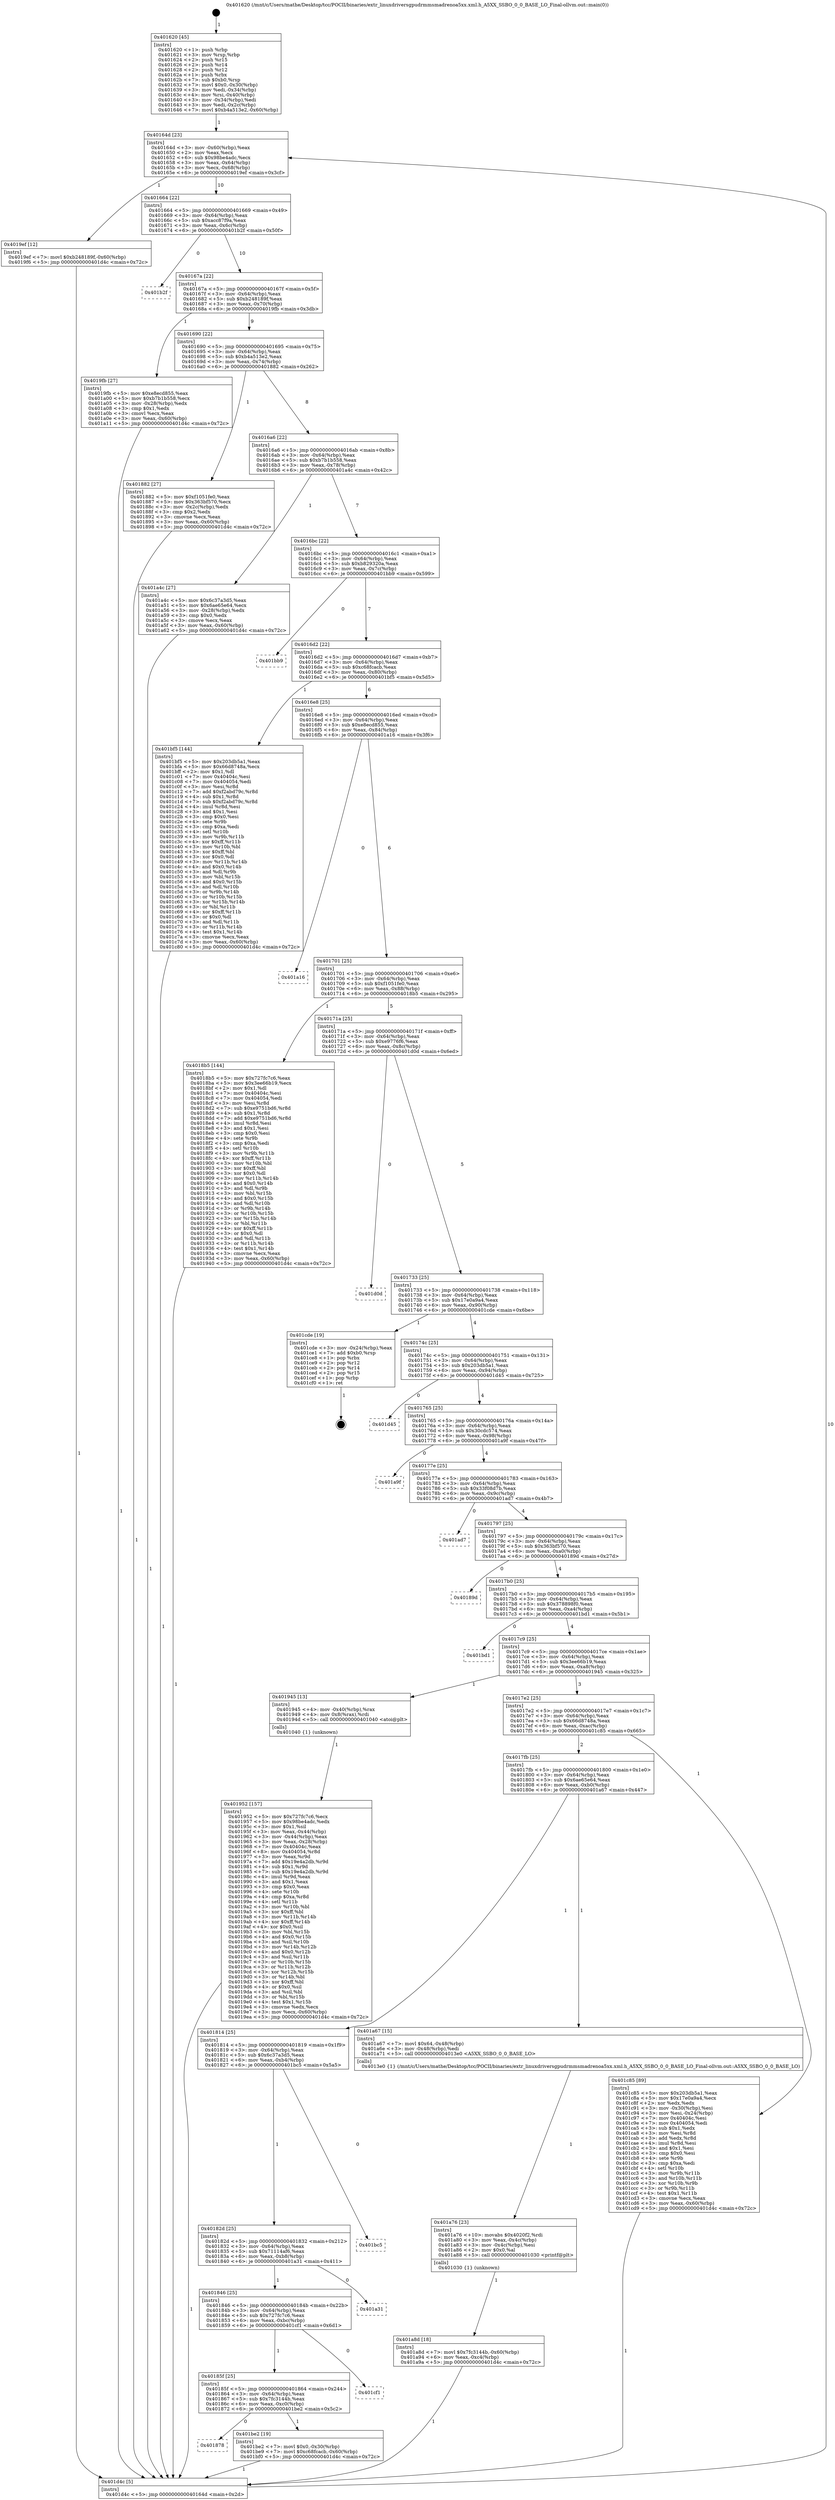 digraph "0x401620" {
  label = "0x401620 (/mnt/c/Users/mathe/Desktop/tcc/POCII/binaries/extr_linuxdriversgpudrmmsmadrenoa5xx.xml.h_A5XX_SSBO_0_0_BASE_LO_Final-ollvm.out::main(0))"
  labelloc = "t"
  node[shape=record]

  Entry [label="",width=0.3,height=0.3,shape=circle,fillcolor=black,style=filled]
  "0x40164d" [label="{
     0x40164d [23]\l
     | [instrs]\l
     &nbsp;&nbsp;0x40164d \<+3\>: mov -0x60(%rbp),%eax\l
     &nbsp;&nbsp;0x401650 \<+2\>: mov %eax,%ecx\l
     &nbsp;&nbsp;0x401652 \<+6\>: sub $0x98be4adc,%ecx\l
     &nbsp;&nbsp;0x401658 \<+3\>: mov %eax,-0x64(%rbp)\l
     &nbsp;&nbsp;0x40165b \<+3\>: mov %ecx,-0x68(%rbp)\l
     &nbsp;&nbsp;0x40165e \<+6\>: je 00000000004019ef \<main+0x3cf\>\l
  }"]
  "0x4019ef" [label="{
     0x4019ef [12]\l
     | [instrs]\l
     &nbsp;&nbsp;0x4019ef \<+7\>: movl $0xb248189f,-0x60(%rbp)\l
     &nbsp;&nbsp;0x4019f6 \<+5\>: jmp 0000000000401d4c \<main+0x72c\>\l
  }"]
  "0x401664" [label="{
     0x401664 [22]\l
     | [instrs]\l
     &nbsp;&nbsp;0x401664 \<+5\>: jmp 0000000000401669 \<main+0x49\>\l
     &nbsp;&nbsp;0x401669 \<+3\>: mov -0x64(%rbp),%eax\l
     &nbsp;&nbsp;0x40166c \<+5\>: sub $0xacc87f9a,%eax\l
     &nbsp;&nbsp;0x401671 \<+3\>: mov %eax,-0x6c(%rbp)\l
     &nbsp;&nbsp;0x401674 \<+6\>: je 0000000000401b2f \<main+0x50f\>\l
  }"]
  Exit [label="",width=0.3,height=0.3,shape=circle,fillcolor=black,style=filled,peripheries=2]
  "0x401b2f" [label="{
     0x401b2f\l
  }", style=dashed]
  "0x40167a" [label="{
     0x40167a [22]\l
     | [instrs]\l
     &nbsp;&nbsp;0x40167a \<+5\>: jmp 000000000040167f \<main+0x5f\>\l
     &nbsp;&nbsp;0x40167f \<+3\>: mov -0x64(%rbp),%eax\l
     &nbsp;&nbsp;0x401682 \<+5\>: sub $0xb248189f,%eax\l
     &nbsp;&nbsp;0x401687 \<+3\>: mov %eax,-0x70(%rbp)\l
     &nbsp;&nbsp;0x40168a \<+6\>: je 00000000004019fb \<main+0x3db\>\l
  }"]
  "0x401878" [label="{
     0x401878\l
  }", style=dashed]
  "0x4019fb" [label="{
     0x4019fb [27]\l
     | [instrs]\l
     &nbsp;&nbsp;0x4019fb \<+5\>: mov $0xe8ecd855,%eax\l
     &nbsp;&nbsp;0x401a00 \<+5\>: mov $0xb7b1b558,%ecx\l
     &nbsp;&nbsp;0x401a05 \<+3\>: mov -0x28(%rbp),%edx\l
     &nbsp;&nbsp;0x401a08 \<+3\>: cmp $0x1,%edx\l
     &nbsp;&nbsp;0x401a0b \<+3\>: cmovl %ecx,%eax\l
     &nbsp;&nbsp;0x401a0e \<+3\>: mov %eax,-0x60(%rbp)\l
     &nbsp;&nbsp;0x401a11 \<+5\>: jmp 0000000000401d4c \<main+0x72c\>\l
  }"]
  "0x401690" [label="{
     0x401690 [22]\l
     | [instrs]\l
     &nbsp;&nbsp;0x401690 \<+5\>: jmp 0000000000401695 \<main+0x75\>\l
     &nbsp;&nbsp;0x401695 \<+3\>: mov -0x64(%rbp),%eax\l
     &nbsp;&nbsp;0x401698 \<+5\>: sub $0xb4a513e2,%eax\l
     &nbsp;&nbsp;0x40169d \<+3\>: mov %eax,-0x74(%rbp)\l
     &nbsp;&nbsp;0x4016a0 \<+6\>: je 0000000000401882 \<main+0x262\>\l
  }"]
  "0x401be2" [label="{
     0x401be2 [19]\l
     | [instrs]\l
     &nbsp;&nbsp;0x401be2 \<+7\>: movl $0x0,-0x30(%rbp)\l
     &nbsp;&nbsp;0x401be9 \<+7\>: movl $0xc68fcacb,-0x60(%rbp)\l
     &nbsp;&nbsp;0x401bf0 \<+5\>: jmp 0000000000401d4c \<main+0x72c\>\l
  }"]
  "0x401882" [label="{
     0x401882 [27]\l
     | [instrs]\l
     &nbsp;&nbsp;0x401882 \<+5\>: mov $0xf1051fe0,%eax\l
     &nbsp;&nbsp;0x401887 \<+5\>: mov $0x363bf570,%ecx\l
     &nbsp;&nbsp;0x40188c \<+3\>: mov -0x2c(%rbp),%edx\l
     &nbsp;&nbsp;0x40188f \<+3\>: cmp $0x2,%edx\l
     &nbsp;&nbsp;0x401892 \<+3\>: cmovne %ecx,%eax\l
     &nbsp;&nbsp;0x401895 \<+3\>: mov %eax,-0x60(%rbp)\l
     &nbsp;&nbsp;0x401898 \<+5\>: jmp 0000000000401d4c \<main+0x72c\>\l
  }"]
  "0x4016a6" [label="{
     0x4016a6 [22]\l
     | [instrs]\l
     &nbsp;&nbsp;0x4016a6 \<+5\>: jmp 00000000004016ab \<main+0x8b\>\l
     &nbsp;&nbsp;0x4016ab \<+3\>: mov -0x64(%rbp),%eax\l
     &nbsp;&nbsp;0x4016ae \<+5\>: sub $0xb7b1b558,%eax\l
     &nbsp;&nbsp;0x4016b3 \<+3\>: mov %eax,-0x78(%rbp)\l
     &nbsp;&nbsp;0x4016b6 \<+6\>: je 0000000000401a4c \<main+0x42c\>\l
  }"]
  "0x401d4c" [label="{
     0x401d4c [5]\l
     | [instrs]\l
     &nbsp;&nbsp;0x401d4c \<+5\>: jmp 000000000040164d \<main+0x2d\>\l
  }"]
  "0x401620" [label="{
     0x401620 [45]\l
     | [instrs]\l
     &nbsp;&nbsp;0x401620 \<+1\>: push %rbp\l
     &nbsp;&nbsp;0x401621 \<+3\>: mov %rsp,%rbp\l
     &nbsp;&nbsp;0x401624 \<+2\>: push %r15\l
     &nbsp;&nbsp;0x401626 \<+2\>: push %r14\l
     &nbsp;&nbsp;0x401628 \<+2\>: push %r12\l
     &nbsp;&nbsp;0x40162a \<+1\>: push %rbx\l
     &nbsp;&nbsp;0x40162b \<+7\>: sub $0xb0,%rsp\l
     &nbsp;&nbsp;0x401632 \<+7\>: movl $0x0,-0x30(%rbp)\l
     &nbsp;&nbsp;0x401639 \<+3\>: mov %edi,-0x34(%rbp)\l
     &nbsp;&nbsp;0x40163c \<+4\>: mov %rsi,-0x40(%rbp)\l
     &nbsp;&nbsp;0x401640 \<+3\>: mov -0x34(%rbp),%edi\l
     &nbsp;&nbsp;0x401643 \<+3\>: mov %edi,-0x2c(%rbp)\l
     &nbsp;&nbsp;0x401646 \<+7\>: movl $0xb4a513e2,-0x60(%rbp)\l
  }"]
  "0x40185f" [label="{
     0x40185f [25]\l
     | [instrs]\l
     &nbsp;&nbsp;0x40185f \<+5\>: jmp 0000000000401864 \<main+0x244\>\l
     &nbsp;&nbsp;0x401864 \<+3\>: mov -0x64(%rbp),%eax\l
     &nbsp;&nbsp;0x401867 \<+5\>: sub $0x7fc3144b,%eax\l
     &nbsp;&nbsp;0x40186c \<+6\>: mov %eax,-0xc0(%rbp)\l
     &nbsp;&nbsp;0x401872 \<+6\>: je 0000000000401be2 \<main+0x5c2\>\l
  }"]
  "0x401a4c" [label="{
     0x401a4c [27]\l
     | [instrs]\l
     &nbsp;&nbsp;0x401a4c \<+5\>: mov $0x6c37a3d5,%eax\l
     &nbsp;&nbsp;0x401a51 \<+5\>: mov $0x6ae65e64,%ecx\l
     &nbsp;&nbsp;0x401a56 \<+3\>: mov -0x28(%rbp),%edx\l
     &nbsp;&nbsp;0x401a59 \<+3\>: cmp $0x0,%edx\l
     &nbsp;&nbsp;0x401a5c \<+3\>: cmove %ecx,%eax\l
     &nbsp;&nbsp;0x401a5f \<+3\>: mov %eax,-0x60(%rbp)\l
     &nbsp;&nbsp;0x401a62 \<+5\>: jmp 0000000000401d4c \<main+0x72c\>\l
  }"]
  "0x4016bc" [label="{
     0x4016bc [22]\l
     | [instrs]\l
     &nbsp;&nbsp;0x4016bc \<+5\>: jmp 00000000004016c1 \<main+0xa1\>\l
     &nbsp;&nbsp;0x4016c1 \<+3\>: mov -0x64(%rbp),%eax\l
     &nbsp;&nbsp;0x4016c4 \<+5\>: sub $0xb829320a,%eax\l
     &nbsp;&nbsp;0x4016c9 \<+3\>: mov %eax,-0x7c(%rbp)\l
     &nbsp;&nbsp;0x4016cc \<+6\>: je 0000000000401bb9 \<main+0x599\>\l
  }"]
  "0x401cf1" [label="{
     0x401cf1\l
  }", style=dashed]
  "0x401bb9" [label="{
     0x401bb9\l
  }", style=dashed]
  "0x4016d2" [label="{
     0x4016d2 [22]\l
     | [instrs]\l
     &nbsp;&nbsp;0x4016d2 \<+5\>: jmp 00000000004016d7 \<main+0xb7\>\l
     &nbsp;&nbsp;0x4016d7 \<+3\>: mov -0x64(%rbp),%eax\l
     &nbsp;&nbsp;0x4016da \<+5\>: sub $0xc68fcacb,%eax\l
     &nbsp;&nbsp;0x4016df \<+3\>: mov %eax,-0x80(%rbp)\l
     &nbsp;&nbsp;0x4016e2 \<+6\>: je 0000000000401bf5 \<main+0x5d5\>\l
  }"]
  "0x401846" [label="{
     0x401846 [25]\l
     | [instrs]\l
     &nbsp;&nbsp;0x401846 \<+5\>: jmp 000000000040184b \<main+0x22b\>\l
     &nbsp;&nbsp;0x40184b \<+3\>: mov -0x64(%rbp),%eax\l
     &nbsp;&nbsp;0x40184e \<+5\>: sub $0x727fc7c6,%eax\l
     &nbsp;&nbsp;0x401853 \<+6\>: mov %eax,-0xbc(%rbp)\l
     &nbsp;&nbsp;0x401859 \<+6\>: je 0000000000401cf1 \<main+0x6d1\>\l
  }"]
  "0x401bf5" [label="{
     0x401bf5 [144]\l
     | [instrs]\l
     &nbsp;&nbsp;0x401bf5 \<+5\>: mov $0x203db5a1,%eax\l
     &nbsp;&nbsp;0x401bfa \<+5\>: mov $0x66d8748a,%ecx\l
     &nbsp;&nbsp;0x401bff \<+2\>: mov $0x1,%dl\l
     &nbsp;&nbsp;0x401c01 \<+7\>: mov 0x40404c,%esi\l
     &nbsp;&nbsp;0x401c08 \<+7\>: mov 0x404054,%edi\l
     &nbsp;&nbsp;0x401c0f \<+3\>: mov %esi,%r8d\l
     &nbsp;&nbsp;0x401c12 \<+7\>: add $0xf2abd79c,%r8d\l
     &nbsp;&nbsp;0x401c19 \<+4\>: sub $0x1,%r8d\l
     &nbsp;&nbsp;0x401c1d \<+7\>: sub $0xf2abd79c,%r8d\l
     &nbsp;&nbsp;0x401c24 \<+4\>: imul %r8d,%esi\l
     &nbsp;&nbsp;0x401c28 \<+3\>: and $0x1,%esi\l
     &nbsp;&nbsp;0x401c2b \<+3\>: cmp $0x0,%esi\l
     &nbsp;&nbsp;0x401c2e \<+4\>: sete %r9b\l
     &nbsp;&nbsp;0x401c32 \<+3\>: cmp $0xa,%edi\l
     &nbsp;&nbsp;0x401c35 \<+4\>: setl %r10b\l
     &nbsp;&nbsp;0x401c39 \<+3\>: mov %r9b,%r11b\l
     &nbsp;&nbsp;0x401c3c \<+4\>: xor $0xff,%r11b\l
     &nbsp;&nbsp;0x401c40 \<+3\>: mov %r10b,%bl\l
     &nbsp;&nbsp;0x401c43 \<+3\>: xor $0xff,%bl\l
     &nbsp;&nbsp;0x401c46 \<+3\>: xor $0x0,%dl\l
     &nbsp;&nbsp;0x401c49 \<+3\>: mov %r11b,%r14b\l
     &nbsp;&nbsp;0x401c4c \<+4\>: and $0x0,%r14b\l
     &nbsp;&nbsp;0x401c50 \<+3\>: and %dl,%r9b\l
     &nbsp;&nbsp;0x401c53 \<+3\>: mov %bl,%r15b\l
     &nbsp;&nbsp;0x401c56 \<+4\>: and $0x0,%r15b\l
     &nbsp;&nbsp;0x401c5a \<+3\>: and %dl,%r10b\l
     &nbsp;&nbsp;0x401c5d \<+3\>: or %r9b,%r14b\l
     &nbsp;&nbsp;0x401c60 \<+3\>: or %r10b,%r15b\l
     &nbsp;&nbsp;0x401c63 \<+3\>: xor %r15b,%r14b\l
     &nbsp;&nbsp;0x401c66 \<+3\>: or %bl,%r11b\l
     &nbsp;&nbsp;0x401c69 \<+4\>: xor $0xff,%r11b\l
     &nbsp;&nbsp;0x401c6d \<+3\>: or $0x0,%dl\l
     &nbsp;&nbsp;0x401c70 \<+3\>: and %dl,%r11b\l
     &nbsp;&nbsp;0x401c73 \<+3\>: or %r11b,%r14b\l
     &nbsp;&nbsp;0x401c76 \<+4\>: test $0x1,%r14b\l
     &nbsp;&nbsp;0x401c7a \<+3\>: cmovne %ecx,%eax\l
     &nbsp;&nbsp;0x401c7d \<+3\>: mov %eax,-0x60(%rbp)\l
     &nbsp;&nbsp;0x401c80 \<+5\>: jmp 0000000000401d4c \<main+0x72c\>\l
  }"]
  "0x4016e8" [label="{
     0x4016e8 [25]\l
     | [instrs]\l
     &nbsp;&nbsp;0x4016e8 \<+5\>: jmp 00000000004016ed \<main+0xcd\>\l
     &nbsp;&nbsp;0x4016ed \<+3\>: mov -0x64(%rbp),%eax\l
     &nbsp;&nbsp;0x4016f0 \<+5\>: sub $0xe8ecd855,%eax\l
     &nbsp;&nbsp;0x4016f5 \<+6\>: mov %eax,-0x84(%rbp)\l
     &nbsp;&nbsp;0x4016fb \<+6\>: je 0000000000401a16 \<main+0x3f6\>\l
  }"]
  "0x401a31" [label="{
     0x401a31\l
  }", style=dashed]
  "0x401a16" [label="{
     0x401a16\l
  }", style=dashed]
  "0x401701" [label="{
     0x401701 [25]\l
     | [instrs]\l
     &nbsp;&nbsp;0x401701 \<+5\>: jmp 0000000000401706 \<main+0xe6\>\l
     &nbsp;&nbsp;0x401706 \<+3\>: mov -0x64(%rbp),%eax\l
     &nbsp;&nbsp;0x401709 \<+5\>: sub $0xf1051fe0,%eax\l
     &nbsp;&nbsp;0x40170e \<+6\>: mov %eax,-0x88(%rbp)\l
     &nbsp;&nbsp;0x401714 \<+6\>: je 00000000004018b5 \<main+0x295\>\l
  }"]
  "0x40182d" [label="{
     0x40182d [25]\l
     | [instrs]\l
     &nbsp;&nbsp;0x40182d \<+5\>: jmp 0000000000401832 \<main+0x212\>\l
     &nbsp;&nbsp;0x401832 \<+3\>: mov -0x64(%rbp),%eax\l
     &nbsp;&nbsp;0x401835 \<+5\>: sub $0x71114af6,%eax\l
     &nbsp;&nbsp;0x40183a \<+6\>: mov %eax,-0xb8(%rbp)\l
     &nbsp;&nbsp;0x401840 \<+6\>: je 0000000000401a31 \<main+0x411\>\l
  }"]
  "0x4018b5" [label="{
     0x4018b5 [144]\l
     | [instrs]\l
     &nbsp;&nbsp;0x4018b5 \<+5\>: mov $0x727fc7c6,%eax\l
     &nbsp;&nbsp;0x4018ba \<+5\>: mov $0x3ee66b19,%ecx\l
     &nbsp;&nbsp;0x4018bf \<+2\>: mov $0x1,%dl\l
     &nbsp;&nbsp;0x4018c1 \<+7\>: mov 0x40404c,%esi\l
     &nbsp;&nbsp;0x4018c8 \<+7\>: mov 0x404054,%edi\l
     &nbsp;&nbsp;0x4018cf \<+3\>: mov %esi,%r8d\l
     &nbsp;&nbsp;0x4018d2 \<+7\>: sub $0xe9751bd6,%r8d\l
     &nbsp;&nbsp;0x4018d9 \<+4\>: sub $0x1,%r8d\l
     &nbsp;&nbsp;0x4018dd \<+7\>: add $0xe9751bd6,%r8d\l
     &nbsp;&nbsp;0x4018e4 \<+4\>: imul %r8d,%esi\l
     &nbsp;&nbsp;0x4018e8 \<+3\>: and $0x1,%esi\l
     &nbsp;&nbsp;0x4018eb \<+3\>: cmp $0x0,%esi\l
     &nbsp;&nbsp;0x4018ee \<+4\>: sete %r9b\l
     &nbsp;&nbsp;0x4018f2 \<+3\>: cmp $0xa,%edi\l
     &nbsp;&nbsp;0x4018f5 \<+4\>: setl %r10b\l
     &nbsp;&nbsp;0x4018f9 \<+3\>: mov %r9b,%r11b\l
     &nbsp;&nbsp;0x4018fc \<+4\>: xor $0xff,%r11b\l
     &nbsp;&nbsp;0x401900 \<+3\>: mov %r10b,%bl\l
     &nbsp;&nbsp;0x401903 \<+3\>: xor $0xff,%bl\l
     &nbsp;&nbsp;0x401906 \<+3\>: xor $0x0,%dl\l
     &nbsp;&nbsp;0x401909 \<+3\>: mov %r11b,%r14b\l
     &nbsp;&nbsp;0x40190c \<+4\>: and $0x0,%r14b\l
     &nbsp;&nbsp;0x401910 \<+3\>: and %dl,%r9b\l
     &nbsp;&nbsp;0x401913 \<+3\>: mov %bl,%r15b\l
     &nbsp;&nbsp;0x401916 \<+4\>: and $0x0,%r15b\l
     &nbsp;&nbsp;0x40191a \<+3\>: and %dl,%r10b\l
     &nbsp;&nbsp;0x40191d \<+3\>: or %r9b,%r14b\l
     &nbsp;&nbsp;0x401920 \<+3\>: or %r10b,%r15b\l
     &nbsp;&nbsp;0x401923 \<+3\>: xor %r15b,%r14b\l
     &nbsp;&nbsp;0x401926 \<+3\>: or %bl,%r11b\l
     &nbsp;&nbsp;0x401929 \<+4\>: xor $0xff,%r11b\l
     &nbsp;&nbsp;0x40192d \<+3\>: or $0x0,%dl\l
     &nbsp;&nbsp;0x401930 \<+3\>: and %dl,%r11b\l
     &nbsp;&nbsp;0x401933 \<+3\>: or %r11b,%r14b\l
     &nbsp;&nbsp;0x401936 \<+4\>: test $0x1,%r14b\l
     &nbsp;&nbsp;0x40193a \<+3\>: cmovne %ecx,%eax\l
     &nbsp;&nbsp;0x40193d \<+3\>: mov %eax,-0x60(%rbp)\l
     &nbsp;&nbsp;0x401940 \<+5\>: jmp 0000000000401d4c \<main+0x72c\>\l
  }"]
  "0x40171a" [label="{
     0x40171a [25]\l
     | [instrs]\l
     &nbsp;&nbsp;0x40171a \<+5\>: jmp 000000000040171f \<main+0xff\>\l
     &nbsp;&nbsp;0x40171f \<+3\>: mov -0x64(%rbp),%eax\l
     &nbsp;&nbsp;0x401722 \<+5\>: sub $0xe9776f6,%eax\l
     &nbsp;&nbsp;0x401727 \<+6\>: mov %eax,-0x8c(%rbp)\l
     &nbsp;&nbsp;0x40172d \<+6\>: je 0000000000401d0d \<main+0x6ed\>\l
  }"]
  "0x401bc5" [label="{
     0x401bc5\l
  }", style=dashed]
  "0x401d0d" [label="{
     0x401d0d\l
  }", style=dashed]
  "0x401733" [label="{
     0x401733 [25]\l
     | [instrs]\l
     &nbsp;&nbsp;0x401733 \<+5\>: jmp 0000000000401738 \<main+0x118\>\l
     &nbsp;&nbsp;0x401738 \<+3\>: mov -0x64(%rbp),%eax\l
     &nbsp;&nbsp;0x40173b \<+5\>: sub $0x17e0a9a4,%eax\l
     &nbsp;&nbsp;0x401740 \<+6\>: mov %eax,-0x90(%rbp)\l
     &nbsp;&nbsp;0x401746 \<+6\>: je 0000000000401cde \<main+0x6be\>\l
  }"]
  "0x401a8d" [label="{
     0x401a8d [18]\l
     | [instrs]\l
     &nbsp;&nbsp;0x401a8d \<+7\>: movl $0x7fc3144b,-0x60(%rbp)\l
     &nbsp;&nbsp;0x401a94 \<+6\>: mov %eax,-0xc4(%rbp)\l
     &nbsp;&nbsp;0x401a9a \<+5\>: jmp 0000000000401d4c \<main+0x72c\>\l
  }"]
  "0x401cde" [label="{
     0x401cde [19]\l
     | [instrs]\l
     &nbsp;&nbsp;0x401cde \<+3\>: mov -0x24(%rbp),%eax\l
     &nbsp;&nbsp;0x401ce1 \<+7\>: add $0xb0,%rsp\l
     &nbsp;&nbsp;0x401ce8 \<+1\>: pop %rbx\l
     &nbsp;&nbsp;0x401ce9 \<+2\>: pop %r12\l
     &nbsp;&nbsp;0x401ceb \<+2\>: pop %r14\l
     &nbsp;&nbsp;0x401ced \<+2\>: pop %r15\l
     &nbsp;&nbsp;0x401cef \<+1\>: pop %rbp\l
     &nbsp;&nbsp;0x401cf0 \<+1\>: ret\l
  }"]
  "0x40174c" [label="{
     0x40174c [25]\l
     | [instrs]\l
     &nbsp;&nbsp;0x40174c \<+5\>: jmp 0000000000401751 \<main+0x131\>\l
     &nbsp;&nbsp;0x401751 \<+3\>: mov -0x64(%rbp),%eax\l
     &nbsp;&nbsp;0x401754 \<+5\>: sub $0x203db5a1,%eax\l
     &nbsp;&nbsp;0x401759 \<+6\>: mov %eax,-0x94(%rbp)\l
     &nbsp;&nbsp;0x40175f \<+6\>: je 0000000000401d45 \<main+0x725\>\l
  }"]
  "0x401a76" [label="{
     0x401a76 [23]\l
     | [instrs]\l
     &nbsp;&nbsp;0x401a76 \<+10\>: movabs $0x4020f2,%rdi\l
     &nbsp;&nbsp;0x401a80 \<+3\>: mov %eax,-0x4c(%rbp)\l
     &nbsp;&nbsp;0x401a83 \<+3\>: mov -0x4c(%rbp),%esi\l
     &nbsp;&nbsp;0x401a86 \<+2\>: mov $0x0,%al\l
     &nbsp;&nbsp;0x401a88 \<+5\>: call 0000000000401030 \<printf@plt\>\l
     | [calls]\l
     &nbsp;&nbsp;0x401030 \{1\} (unknown)\l
  }"]
  "0x401d45" [label="{
     0x401d45\l
  }", style=dashed]
  "0x401765" [label="{
     0x401765 [25]\l
     | [instrs]\l
     &nbsp;&nbsp;0x401765 \<+5\>: jmp 000000000040176a \<main+0x14a\>\l
     &nbsp;&nbsp;0x40176a \<+3\>: mov -0x64(%rbp),%eax\l
     &nbsp;&nbsp;0x40176d \<+5\>: sub $0x30cdc574,%eax\l
     &nbsp;&nbsp;0x401772 \<+6\>: mov %eax,-0x98(%rbp)\l
     &nbsp;&nbsp;0x401778 \<+6\>: je 0000000000401a9f \<main+0x47f\>\l
  }"]
  "0x401814" [label="{
     0x401814 [25]\l
     | [instrs]\l
     &nbsp;&nbsp;0x401814 \<+5\>: jmp 0000000000401819 \<main+0x1f9\>\l
     &nbsp;&nbsp;0x401819 \<+3\>: mov -0x64(%rbp),%eax\l
     &nbsp;&nbsp;0x40181c \<+5\>: sub $0x6c37a3d5,%eax\l
     &nbsp;&nbsp;0x401821 \<+6\>: mov %eax,-0xb4(%rbp)\l
     &nbsp;&nbsp;0x401827 \<+6\>: je 0000000000401bc5 \<main+0x5a5\>\l
  }"]
  "0x401a9f" [label="{
     0x401a9f\l
  }", style=dashed]
  "0x40177e" [label="{
     0x40177e [25]\l
     | [instrs]\l
     &nbsp;&nbsp;0x40177e \<+5\>: jmp 0000000000401783 \<main+0x163\>\l
     &nbsp;&nbsp;0x401783 \<+3\>: mov -0x64(%rbp),%eax\l
     &nbsp;&nbsp;0x401786 \<+5\>: sub $0x33f08d7b,%eax\l
     &nbsp;&nbsp;0x40178b \<+6\>: mov %eax,-0x9c(%rbp)\l
     &nbsp;&nbsp;0x401791 \<+6\>: je 0000000000401ad7 \<main+0x4b7\>\l
  }"]
  "0x401a67" [label="{
     0x401a67 [15]\l
     | [instrs]\l
     &nbsp;&nbsp;0x401a67 \<+7\>: movl $0x64,-0x48(%rbp)\l
     &nbsp;&nbsp;0x401a6e \<+3\>: mov -0x48(%rbp),%edi\l
     &nbsp;&nbsp;0x401a71 \<+5\>: call 00000000004013e0 \<A5XX_SSBO_0_0_BASE_LO\>\l
     | [calls]\l
     &nbsp;&nbsp;0x4013e0 \{1\} (/mnt/c/Users/mathe/Desktop/tcc/POCII/binaries/extr_linuxdriversgpudrmmsmadrenoa5xx.xml.h_A5XX_SSBO_0_0_BASE_LO_Final-ollvm.out::A5XX_SSBO_0_0_BASE_LO)\l
  }"]
  "0x401ad7" [label="{
     0x401ad7\l
  }", style=dashed]
  "0x401797" [label="{
     0x401797 [25]\l
     | [instrs]\l
     &nbsp;&nbsp;0x401797 \<+5\>: jmp 000000000040179c \<main+0x17c\>\l
     &nbsp;&nbsp;0x40179c \<+3\>: mov -0x64(%rbp),%eax\l
     &nbsp;&nbsp;0x40179f \<+5\>: sub $0x363bf570,%eax\l
     &nbsp;&nbsp;0x4017a4 \<+6\>: mov %eax,-0xa0(%rbp)\l
     &nbsp;&nbsp;0x4017aa \<+6\>: je 000000000040189d \<main+0x27d\>\l
  }"]
  "0x4017fb" [label="{
     0x4017fb [25]\l
     | [instrs]\l
     &nbsp;&nbsp;0x4017fb \<+5\>: jmp 0000000000401800 \<main+0x1e0\>\l
     &nbsp;&nbsp;0x401800 \<+3\>: mov -0x64(%rbp),%eax\l
     &nbsp;&nbsp;0x401803 \<+5\>: sub $0x6ae65e64,%eax\l
     &nbsp;&nbsp;0x401808 \<+6\>: mov %eax,-0xb0(%rbp)\l
     &nbsp;&nbsp;0x40180e \<+6\>: je 0000000000401a67 \<main+0x447\>\l
  }"]
  "0x40189d" [label="{
     0x40189d\l
  }", style=dashed]
  "0x4017b0" [label="{
     0x4017b0 [25]\l
     | [instrs]\l
     &nbsp;&nbsp;0x4017b0 \<+5\>: jmp 00000000004017b5 \<main+0x195\>\l
     &nbsp;&nbsp;0x4017b5 \<+3\>: mov -0x64(%rbp),%eax\l
     &nbsp;&nbsp;0x4017b8 \<+5\>: sub $0x378898f0,%eax\l
     &nbsp;&nbsp;0x4017bd \<+6\>: mov %eax,-0xa4(%rbp)\l
     &nbsp;&nbsp;0x4017c3 \<+6\>: je 0000000000401bd1 \<main+0x5b1\>\l
  }"]
  "0x401c85" [label="{
     0x401c85 [89]\l
     | [instrs]\l
     &nbsp;&nbsp;0x401c85 \<+5\>: mov $0x203db5a1,%eax\l
     &nbsp;&nbsp;0x401c8a \<+5\>: mov $0x17e0a9a4,%ecx\l
     &nbsp;&nbsp;0x401c8f \<+2\>: xor %edx,%edx\l
     &nbsp;&nbsp;0x401c91 \<+3\>: mov -0x30(%rbp),%esi\l
     &nbsp;&nbsp;0x401c94 \<+3\>: mov %esi,-0x24(%rbp)\l
     &nbsp;&nbsp;0x401c97 \<+7\>: mov 0x40404c,%esi\l
     &nbsp;&nbsp;0x401c9e \<+7\>: mov 0x404054,%edi\l
     &nbsp;&nbsp;0x401ca5 \<+3\>: sub $0x1,%edx\l
     &nbsp;&nbsp;0x401ca8 \<+3\>: mov %esi,%r8d\l
     &nbsp;&nbsp;0x401cab \<+3\>: add %edx,%r8d\l
     &nbsp;&nbsp;0x401cae \<+4\>: imul %r8d,%esi\l
     &nbsp;&nbsp;0x401cb2 \<+3\>: and $0x1,%esi\l
     &nbsp;&nbsp;0x401cb5 \<+3\>: cmp $0x0,%esi\l
     &nbsp;&nbsp;0x401cb8 \<+4\>: sete %r9b\l
     &nbsp;&nbsp;0x401cbc \<+3\>: cmp $0xa,%edi\l
     &nbsp;&nbsp;0x401cbf \<+4\>: setl %r10b\l
     &nbsp;&nbsp;0x401cc3 \<+3\>: mov %r9b,%r11b\l
     &nbsp;&nbsp;0x401cc6 \<+3\>: and %r10b,%r11b\l
     &nbsp;&nbsp;0x401cc9 \<+3\>: xor %r10b,%r9b\l
     &nbsp;&nbsp;0x401ccc \<+3\>: or %r9b,%r11b\l
     &nbsp;&nbsp;0x401ccf \<+4\>: test $0x1,%r11b\l
     &nbsp;&nbsp;0x401cd3 \<+3\>: cmovne %ecx,%eax\l
     &nbsp;&nbsp;0x401cd6 \<+3\>: mov %eax,-0x60(%rbp)\l
     &nbsp;&nbsp;0x401cd9 \<+5\>: jmp 0000000000401d4c \<main+0x72c\>\l
  }"]
  "0x401bd1" [label="{
     0x401bd1\l
  }", style=dashed]
  "0x4017c9" [label="{
     0x4017c9 [25]\l
     | [instrs]\l
     &nbsp;&nbsp;0x4017c9 \<+5\>: jmp 00000000004017ce \<main+0x1ae\>\l
     &nbsp;&nbsp;0x4017ce \<+3\>: mov -0x64(%rbp),%eax\l
     &nbsp;&nbsp;0x4017d1 \<+5\>: sub $0x3ee66b19,%eax\l
     &nbsp;&nbsp;0x4017d6 \<+6\>: mov %eax,-0xa8(%rbp)\l
     &nbsp;&nbsp;0x4017dc \<+6\>: je 0000000000401945 \<main+0x325\>\l
  }"]
  "0x401952" [label="{
     0x401952 [157]\l
     | [instrs]\l
     &nbsp;&nbsp;0x401952 \<+5\>: mov $0x727fc7c6,%ecx\l
     &nbsp;&nbsp;0x401957 \<+5\>: mov $0x98be4adc,%edx\l
     &nbsp;&nbsp;0x40195c \<+3\>: mov $0x1,%sil\l
     &nbsp;&nbsp;0x40195f \<+3\>: mov %eax,-0x44(%rbp)\l
     &nbsp;&nbsp;0x401962 \<+3\>: mov -0x44(%rbp),%eax\l
     &nbsp;&nbsp;0x401965 \<+3\>: mov %eax,-0x28(%rbp)\l
     &nbsp;&nbsp;0x401968 \<+7\>: mov 0x40404c,%eax\l
     &nbsp;&nbsp;0x40196f \<+8\>: mov 0x404054,%r8d\l
     &nbsp;&nbsp;0x401977 \<+3\>: mov %eax,%r9d\l
     &nbsp;&nbsp;0x40197a \<+7\>: add $0x19e4a2db,%r9d\l
     &nbsp;&nbsp;0x401981 \<+4\>: sub $0x1,%r9d\l
     &nbsp;&nbsp;0x401985 \<+7\>: sub $0x19e4a2db,%r9d\l
     &nbsp;&nbsp;0x40198c \<+4\>: imul %r9d,%eax\l
     &nbsp;&nbsp;0x401990 \<+3\>: and $0x1,%eax\l
     &nbsp;&nbsp;0x401993 \<+3\>: cmp $0x0,%eax\l
     &nbsp;&nbsp;0x401996 \<+4\>: sete %r10b\l
     &nbsp;&nbsp;0x40199a \<+4\>: cmp $0xa,%r8d\l
     &nbsp;&nbsp;0x40199e \<+4\>: setl %r11b\l
     &nbsp;&nbsp;0x4019a2 \<+3\>: mov %r10b,%bl\l
     &nbsp;&nbsp;0x4019a5 \<+3\>: xor $0xff,%bl\l
     &nbsp;&nbsp;0x4019a8 \<+3\>: mov %r11b,%r14b\l
     &nbsp;&nbsp;0x4019ab \<+4\>: xor $0xff,%r14b\l
     &nbsp;&nbsp;0x4019af \<+4\>: xor $0x0,%sil\l
     &nbsp;&nbsp;0x4019b3 \<+3\>: mov %bl,%r15b\l
     &nbsp;&nbsp;0x4019b6 \<+4\>: and $0x0,%r15b\l
     &nbsp;&nbsp;0x4019ba \<+3\>: and %sil,%r10b\l
     &nbsp;&nbsp;0x4019bd \<+3\>: mov %r14b,%r12b\l
     &nbsp;&nbsp;0x4019c0 \<+4\>: and $0x0,%r12b\l
     &nbsp;&nbsp;0x4019c4 \<+3\>: and %sil,%r11b\l
     &nbsp;&nbsp;0x4019c7 \<+3\>: or %r10b,%r15b\l
     &nbsp;&nbsp;0x4019ca \<+3\>: or %r11b,%r12b\l
     &nbsp;&nbsp;0x4019cd \<+3\>: xor %r12b,%r15b\l
     &nbsp;&nbsp;0x4019d0 \<+3\>: or %r14b,%bl\l
     &nbsp;&nbsp;0x4019d3 \<+3\>: xor $0xff,%bl\l
     &nbsp;&nbsp;0x4019d6 \<+4\>: or $0x0,%sil\l
     &nbsp;&nbsp;0x4019da \<+3\>: and %sil,%bl\l
     &nbsp;&nbsp;0x4019dd \<+3\>: or %bl,%r15b\l
     &nbsp;&nbsp;0x4019e0 \<+4\>: test $0x1,%r15b\l
     &nbsp;&nbsp;0x4019e4 \<+3\>: cmovne %edx,%ecx\l
     &nbsp;&nbsp;0x4019e7 \<+3\>: mov %ecx,-0x60(%rbp)\l
     &nbsp;&nbsp;0x4019ea \<+5\>: jmp 0000000000401d4c \<main+0x72c\>\l
  }"]
  "0x401945" [label="{
     0x401945 [13]\l
     | [instrs]\l
     &nbsp;&nbsp;0x401945 \<+4\>: mov -0x40(%rbp),%rax\l
     &nbsp;&nbsp;0x401949 \<+4\>: mov 0x8(%rax),%rdi\l
     &nbsp;&nbsp;0x40194d \<+5\>: call 0000000000401040 \<atoi@plt\>\l
     | [calls]\l
     &nbsp;&nbsp;0x401040 \{1\} (unknown)\l
  }"]
  "0x4017e2" [label="{
     0x4017e2 [25]\l
     | [instrs]\l
     &nbsp;&nbsp;0x4017e2 \<+5\>: jmp 00000000004017e7 \<main+0x1c7\>\l
     &nbsp;&nbsp;0x4017e7 \<+3\>: mov -0x64(%rbp),%eax\l
     &nbsp;&nbsp;0x4017ea \<+5\>: sub $0x66d8748a,%eax\l
     &nbsp;&nbsp;0x4017ef \<+6\>: mov %eax,-0xac(%rbp)\l
     &nbsp;&nbsp;0x4017f5 \<+6\>: je 0000000000401c85 \<main+0x665\>\l
  }"]
  Entry -> "0x401620" [label=" 1"]
  "0x40164d" -> "0x4019ef" [label=" 1"]
  "0x40164d" -> "0x401664" [label=" 10"]
  "0x401cde" -> Exit [label=" 1"]
  "0x401664" -> "0x401b2f" [label=" 0"]
  "0x401664" -> "0x40167a" [label=" 10"]
  "0x401c85" -> "0x401d4c" [label=" 1"]
  "0x40167a" -> "0x4019fb" [label=" 1"]
  "0x40167a" -> "0x401690" [label=" 9"]
  "0x401bf5" -> "0x401d4c" [label=" 1"]
  "0x401690" -> "0x401882" [label=" 1"]
  "0x401690" -> "0x4016a6" [label=" 8"]
  "0x401882" -> "0x401d4c" [label=" 1"]
  "0x401620" -> "0x40164d" [label=" 1"]
  "0x401d4c" -> "0x40164d" [label=" 10"]
  "0x401be2" -> "0x401d4c" [label=" 1"]
  "0x4016a6" -> "0x401a4c" [label=" 1"]
  "0x4016a6" -> "0x4016bc" [label=" 7"]
  "0x40185f" -> "0x401be2" [label=" 1"]
  "0x4016bc" -> "0x401bb9" [label=" 0"]
  "0x4016bc" -> "0x4016d2" [label=" 7"]
  "0x40185f" -> "0x401878" [label=" 0"]
  "0x4016d2" -> "0x401bf5" [label=" 1"]
  "0x4016d2" -> "0x4016e8" [label=" 6"]
  "0x401846" -> "0x401cf1" [label=" 0"]
  "0x4016e8" -> "0x401a16" [label=" 0"]
  "0x4016e8" -> "0x401701" [label=" 6"]
  "0x401846" -> "0x40185f" [label=" 1"]
  "0x401701" -> "0x4018b5" [label=" 1"]
  "0x401701" -> "0x40171a" [label=" 5"]
  "0x4018b5" -> "0x401d4c" [label=" 1"]
  "0x40182d" -> "0x401a31" [label=" 0"]
  "0x40171a" -> "0x401d0d" [label=" 0"]
  "0x40171a" -> "0x401733" [label=" 5"]
  "0x40182d" -> "0x401846" [label=" 1"]
  "0x401733" -> "0x401cde" [label=" 1"]
  "0x401733" -> "0x40174c" [label=" 4"]
  "0x401814" -> "0x401bc5" [label=" 0"]
  "0x40174c" -> "0x401d45" [label=" 0"]
  "0x40174c" -> "0x401765" [label=" 4"]
  "0x401814" -> "0x40182d" [label=" 1"]
  "0x401765" -> "0x401a9f" [label=" 0"]
  "0x401765" -> "0x40177e" [label=" 4"]
  "0x401a8d" -> "0x401d4c" [label=" 1"]
  "0x40177e" -> "0x401ad7" [label=" 0"]
  "0x40177e" -> "0x401797" [label=" 4"]
  "0x401a76" -> "0x401a8d" [label=" 1"]
  "0x401797" -> "0x40189d" [label=" 0"]
  "0x401797" -> "0x4017b0" [label=" 4"]
  "0x4017fb" -> "0x401814" [label=" 1"]
  "0x4017b0" -> "0x401bd1" [label=" 0"]
  "0x4017b0" -> "0x4017c9" [label=" 4"]
  "0x4017fb" -> "0x401a67" [label=" 1"]
  "0x4017c9" -> "0x401945" [label=" 1"]
  "0x4017c9" -> "0x4017e2" [label=" 3"]
  "0x401945" -> "0x401952" [label=" 1"]
  "0x401952" -> "0x401d4c" [label=" 1"]
  "0x4019ef" -> "0x401d4c" [label=" 1"]
  "0x4019fb" -> "0x401d4c" [label=" 1"]
  "0x401a4c" -> "0x401d4c" [label=" 1"]
  "0x401a67" -> "0x401a76" [label=" 1"]
  "0x4017e2" -> "0x401c85" [label=" 1"]
  "0x4017e2" -> "0x4017fb" [label=" 2"]
}
